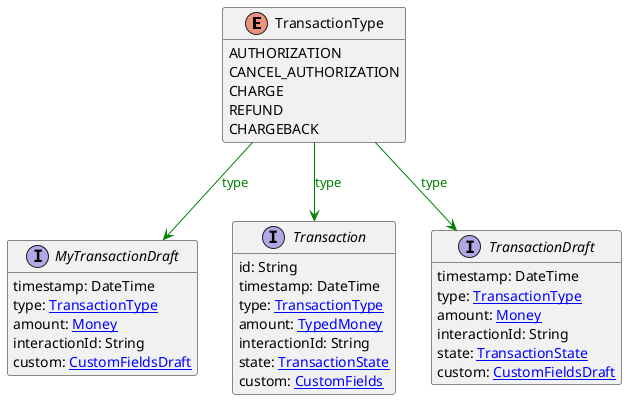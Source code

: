 @startuml

hide methods
enum TransactionType {
    AUTHORIZATION
    CANCEL_AUTHORIZATION
    CHARGE
    REFUND
    CHARGEBACK
}
interface MyTransactionDraft [[MyTransactionDraft.svg]]  {
    timestamp: DateTime
    type: [[TransactionType.svg TransactionType]]
    amount: [[Money.svg Money]]
    interactionId: String
    custom: [[CustomFieldsDraft.svg CustomFieldsDraft]]
}
interface Transaction [[Transaction.svg]]  {
    id: String
    timestamp: DateTime
    type: [[TransactionType.svg TransactionType]]
    amount: [[TypedMoney.svg TypedMoney]]
    interactionId: String
    state: [[TransactionState.svg TransactionState]]
    custom: [[CustomFields.svg CustomFields]]
}
interface TransactionDraft [[TransactionDraft.svg]]  {
    timestamp: DateTime
    type: [[TransactionType.svg TransactionType]]
    amount: [[Money.svg Money]]
    interactionId: String
    state: [[TransactionState.svg TransactionState]]
    custom: [[CustomFieldsDraft.svg CustomFieldsDraft]]
}
TransactionType --> MyTransactionDraft #green;text:green : "type"
TransactionType --> Transaction #green;text:green : "type"
TransactionType --> TransactionDraft #green;text:green : "type"
@enduml
